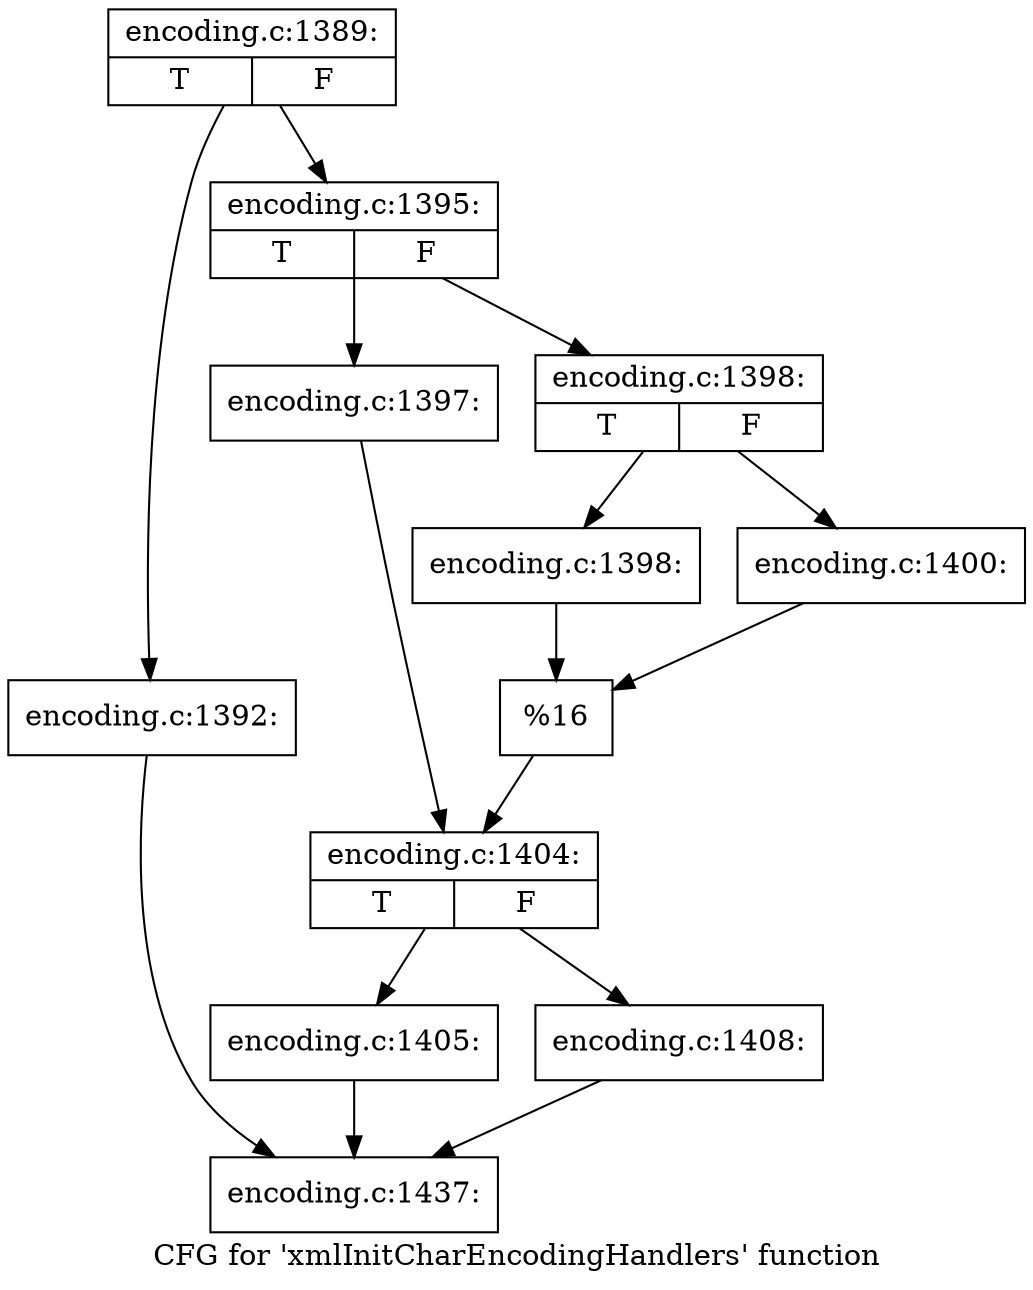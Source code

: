 digraph "CFG for 'xmlInitCharEncodingHandlers' function" {
	label="CFG for 'xmlInitCharEncodingHandlers' function";

	Node0x4673af0 [shape=record,label="{encoding.c:1389:|{<s0>T|<s1>F}}"];
	Node0x4673af0 -> Node0x46977b0;
	Node0x4673af0 -> Node0x4697800;
	Node0x46977b0 [shape=record,label="{encoding.c:1392:}"];
	Node0x46977b0 -> Node0x4695460;
	Node0x4697800 [shape=record,label="{encoding.c:1395:|{<s0>T|<s1>F}}"];
	Node0x4697800 -> Node0x46342d0;
	Node0x4697800 -> Node0x4634370;
	Node0x46342d0 [shape=record,label="{encoding.c:1397:}"];
	Node0x46342d0 -> Node0x4634320;
	Node0x4634370 [shape=record,label="{encoding.c:1398:|{<s0>T|<s1>F}}"];
	Node0x4634370 -> Node0x4634930;
	Node0x4634370 -> Node0x46349d0;
	Node0x4634930 [shape=record,label="{encoding.c:1398:}"];
	Node0x4634930 -> Node0x4634980;
	Node0x46349d0 [shape=record,label="{encoding.c:1400:}"];
	Node0x46349d0 -> Node0x4634980;
	Node0x4634980 [shape=record,label="{%16}"];
	Node0x4634980 -> Node0x4634320;
	Node0x4634320 [shape=record,label="{encoding.c:1404:|{<s0>T|<s1>F}}"];
	Node0x4634320 -> Node0x469c8f0;
	Node0x4634320 -> Node0x469c940;
	Node0x469c8f0 [shape=record,label="{encoding.c:1405:}"];
	Node0x469c8f0 -> Node0x4695460;
	Node0x469c940 [shape=record,label="{encoding.c:1408:}"];
	Node0x469c940 -> Node0x4695460;
	Node0x4695460 [shape=record,label="{encoding.c:1437:}"];
}
